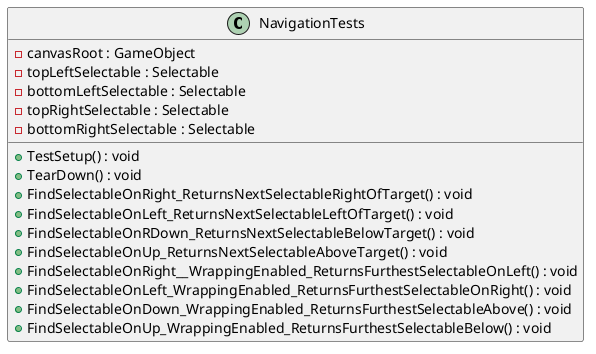 @startuml
class NavigationTests {
    - canvasRoot : GameObject
    - topLeftSelectable : Selectable
    - bottomLeftSelectable : Selectable
    - topRightSelectable : Selectable
    - bottomRightSelectable : Selectable
    + TestSetup() : void
    + TearDown() : void
    + FindSelectableOnRight_ReturnsNextSelectableRightOfTarget() : void
    + FindSelectableOnLeft_ReturnsNextSelectableLeftOfTarget() : void
    + FindSelectableOnRDown_ReturnsNextSelectableBelowTarget() : void
    + FindSelectableOnUp_ReturnsNextSelectableAboveTarget() : void
    + FindSelectableOnRight__WrappingEnabled_ReturnsFurthestSelectableOnLeft() : void
    + FindSelectableOnLeft_WrappingEnabled_ReturnsFurthestSelectableOnRight() : void
    + FindSelectableOnDown_WrappingEnabled_ReturnsFurthestSelectableAbove() : void
    + FindSelectableOnUp_WrappingEnabled_ReturnsFurthestSelectableBelow() : void
}
@enduml
